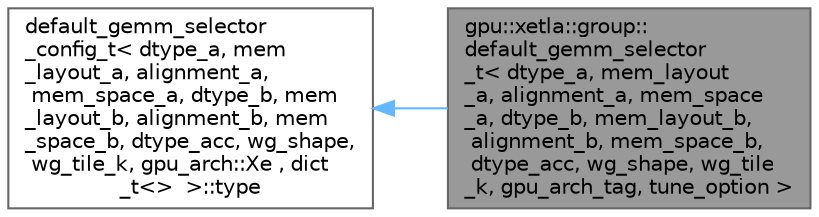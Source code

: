 digraph "gpu::xetla::group::default_gemm_selector_t&lt; dtype_a, mem_layout_a, alignment_a, mem_space_a, dtype_b, mem_layout_b, alignment_b, mem_space_b, dtype_acc, wg_shape, wg_tile_k, gpu_arch_tag, tune_option &gt;"
{
 // LATEX_PDF_SIZE
  bgcolor="transparent";
  edge [fontname=Helvetica,fontsize=10,labelfontname=Helvetica,labelfontsize=10];
  node [fontname=Helvetica,fontsize=10,shape=box,height=0.2,width=0.4];
  rankdir="LR";
  Node1 [id="Node000001",label="gpu::xetla::group::\ldefault_gemm_selector\l_t\< dtype_a, mem_layout\l_a, alignment_a, mem_space\l_a, dtype_b, mem_layout_b,\l alignment_b, mem_space_b,\l dtype_acc, wg_shape, wg_tile\l_k, gpu_arch_tag, tune_option \>",height=0.2,width=0.4,color="gray40", fillcolor="grey60", style="filled", fontcolor="black",tooltip=" "];
  Node2 -> Node1 [id="edge1_Node000001_Node000002",dir="back",color="steelblue1",style="solid",tooltip=" "];
  Node2 [id="Node000002",label="default_gemm_selector\l_config_t\< dtype_a, mem\l_layout_a, alignment_a,\l mem_space_a, dtype_b, mem\l_layout_b, alignment_b, mem\l_space_b, dtype_acc, wg_shape,\l wg_tile_k, gpu_arch::Xe , dict\l_t\<\>  \>::type",height=0.2,width=0.4,color="gray40", fillcolor="white", style="filled",tooltip=" "];
}
